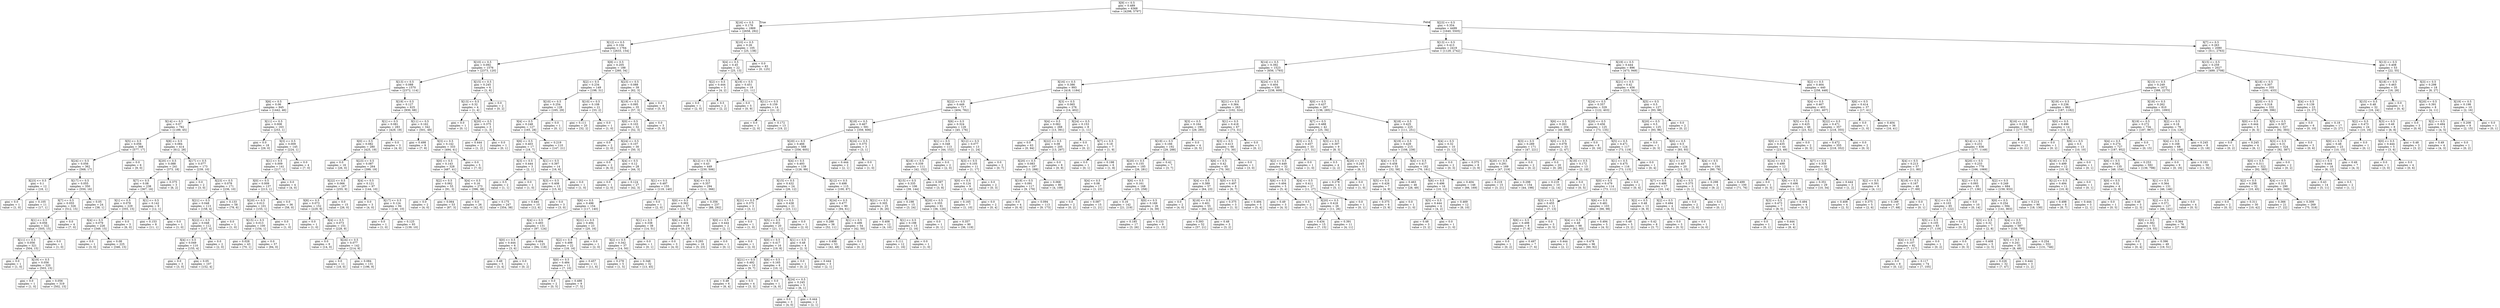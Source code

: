 digraph Tree {
node [shape=box] ;
0 [label="X[9] <= 0.5\ngini = 0.489\nsamples = 6368\nvalue = [4298, 5797]"] ;
1 [label="X[16] <= 0.5\ngini = 0.178\nsamples = 1869\nvalue = [2658, 292]"] ;
0 -> 1 [labeldistance=2.5, labelangle=45, headlabel="True"] ;
2 [label="X[12] <= 0.5\ngini = 0.104\nsamples = 1764\nvalue = [2633, 154]"] ;
1 -> 2 ;
3 [label="X[10] <= 0.5\ngini = 0.092\nsamples = 1576\nvalue = [2373, 120]"] ;
2 -> 3 ;
4 [label="X[13] <= 0.5\ngini = 0.088\nsamples = 1570\nvalue = [2372, 114]"] ;
3 -> 4 ;
5 [label="X[6] <= 0.5\ngini = 0.06\nsamples = 945\nvalue = [1442, 46]"] ;
4 -> 5 ;
6 [label="X[14] <= 0.5\ngini = 0.07\nsamples = 782\nvalue = [1189, 45]"] ;
5 -> 6 ;
7 [label="X[5] <= 0.5\ngini = 0.056\nsamples = 368\nvalue = [577, 17]"] ;
6 -> 7 ;
8 [label="X[24] <= 0.5\ngini = 0.056\nsamples = 362\nvalue = [568, 17]"] ;
7 -> 8 ;
9 [label="X[23] <= 0.5\ngini = 0.1\nsamples = 12\nvalue = [18, 1]"] ;
8 -> 9 ;
10 [label="gini = 0.0\nsamples = 1\nvalue = [1, 0]"] ;
9 -> 10 ;
11 [label="gini = 0.105\nsamples = 11\nvalue = [17, 1]"] ;
9 -> 11 ;
12 [label="X[17] <= 0.5\ngini = 0.055\nsamples = 350\nvalue = [550, 16]"] ;
8 -> 12 ;
13 [label="X[7] <= 0.5\ngini = 0.055\nsamples = 326\nvalue = [512, 15]"] ;
12 -> 13 ;
14 [label="X[1] <= 0.5\ngini = 0.056\nsamples = 322\nvalue = [505, 15]"] ;
13 -> 14 ;
15 [label="X[11] <= 0.5\ngini = 0.056\nsamples = 321\nvalue = [504, 15]"] ;
14 -> 15 ;
16 [label="gini = 0.0\nsamples = 1\nvalue = [1, 0]"] ;
15 -> 16 ;
17 [label="X[19] <= 0.5\ngini = 0.056\nsamples = 320\nvalue = [503, 15]"] ;
15 -> 17 ;
18 [label="gini = 0.0\nsamples = 1\nvalue = [1, 0]"] ;
17 -> 18 ;
19 [label="gini = 0.056\nsamples = 319\nvalue = [502, 15]"] ;
17 -> 19 ;
20 [label="gini = 0.0\nsamples = 1\nvalue = [1, 0]"] ;
14 -> 20 ;
21 [label="gini = 0.0\nsamples = 4\nvalue = [7, 0]"] ;
13 -> 21 ;
22 [label="gini = 0.05\nsamples = 24\nvalue = [38, 1]"] ;
12 -> 22 ;
23 [label="gini = 0.0\nsamples = 6\nvalue = [9, 0]"] ;
7 -> 23 ;
24 [label="X[8] <= 0.5\ngini = 0.084\nsamples = 414\nvalue = [612, 28]"] ;
6 -> 24 ;
25 [label="X[20] <= 0.5\ngini = 0.088\nsamples = 241\nvalue = [373, 18]"] ;
24 -> 25 ;
26 [label="X[7] <= 0.5\ngini = 0.08\nsamples = 238\nvalue = [367, 16]"] ;
25 -> 26 ;
27 [label="X[1] <= 0.5\ngini = 0.078\nsamples = 229\nvalue = [355, 15]"] ;
26 -> 27 ;
28 [label="X[4] <= 0.5\ngini = 0.079\nsamples = 226\nvalue = [349, 15]"] ;
27 -> 28 ;
29 [label="gini = 0.0\nsamples = 1\nvalue = [3, 0]"] ;
28 -> 29 ;
30 [label="gini = 0.08\nsamples = 225\nvalue = [346, 15]"] ;
28 -> 30 ;
31 [label="gini = 0.0\nsamples = 3\nvalue = [6, 0]"] ;
27 -> 31 ;
32 [label="X[1] <= 0.5\ngini = 0.142\nsamples = 9\nvalue = [12, 1]"] ;
26 -> 32 ;
33 [label="gini = 0.153\nsamples = 8\nvalue = [11, 1]"] ;
32 -> 33 ;
34 [label="gini = 0.0\nsamples = 1\nvalue = [1, 0]"] ;
32 -> 34 ;
35 [label="gini = 0.375\nsamples = 3\nvalue = [6, 2]"] ;
25 -> 35 ;
36 [label="X[17] <= 0.5\ngini = 0.077\nsamples = 173\nvalue = [239, 10]"] ;
24 -> 36 ;
37 [label="gini = 0.0\nsamples = 2\nvalue = [3, 0]"] ;
36 -> 37 ;
38 [label="X[23] <= 0.5\ngini = 0.078\nsamples = 171\nvalue = [236, 10]"] ;
36 -> 38 ;
39 [label="X[21] <= 0.5\ngini = 0.048\nsamples = 113\nvalue = [158, 4]"] ;
38 -> 39 ;
40 [label="X[22] <= 0.5\ngini = 0.048\nsamples = 112\nvalue = [157, 4]"] ;
39 -> 40 ;
41 [label="X[4] <= 0.5\ngini = 0.049\nsamples = 110\nvalue = [155, 4]"] ;
40 -> 41 ;
42 [label="gini = 0.0\nsamples = 3\nvalue = [3, 0]"] ;
41 -> 42 ;
43 [label="gini = 0.05\nsamples = 107\nvalue = [152, 4]"] ;
41 -> 43 ;
44 [label="gini = 0.0\nsamples = 2\nvalue = [2, 0]"] ;
40 -> 44 ;
45 [label="gini = 0.0\nsamples = 1\nvalue = [1, 0]"] ;
39 -> 45 ;
46 [label="gini = 0.133\nsamples = 58\nvalue = [78, 6]"] ;
38 -> 46 ;
47 [label="X[11] <= 0.5\ngini = 0.008\nsamples = 163\nvalue = [253, 1]"] ;
5 -> 47 ;
48 [label="gini = 0.0\nsamples = 18\nvalue = [29, 0]"] ;
47 -> 48 ;
49 [label="X[3] <= 0.5\ngini = 0.009\nsamples = 145\nvalue = [224, 1]"] ;
47 -> 49 ;
50 [label="X[1] <= 0.5\ngini = 0.009\nsamples = 141\nvalue = [217, 1]"] ;
49 -> 50 ;
51 [label="X[0] <= 0.5\ngini = 0.009\nsamples = 137\nvalue = [213, 1]"] ;
50 -> 51 ;
52 [label="X[20] <= 0.5\ngini = 0.013\nsamples = 101\nvalue = [155, 1]"] ;
51 -> 52 ;
53 [label="X[15] <= 0.5\ngini = 0.013\nsamples = 100\nvalue = [154, 1]"] ;
52 -> 53 ;
54 [label="gini = 0.028\nsamples = 43\nvalue = [70, 1]"] ;
53 -> 54 ;
55 [label="gini = 0.0\nsamples = 57\nvalue = [84, 0]"] ;
53 -> 55 ;
56 [label="gini = 0.0\nsamples = 1\nvalue = [1, 0]"] ;
52 -> 56 ;
57 [label="gini = 0.0\nsamples = 36\nvalue = [58, 0]"] ;
51 -> 57 ;
58 [label="gini = 0.0\nsamples = 4\nvalue = [4, 0]"] ;
50 -> 58 ;
59 [label="gini = 0.0\nsamples = 4\nvalue = [7, 0]"] ;
49 -> 59 ;
60 [label="X[19] <= 0.5\ngini = 0.127\nsamples = 625\nvalue = [930, 68]"] ;
4 -> 60 ;
61 [label="X[1] <= 0.5\ngini = 0.081\nsamples = 283\nvalue = [429, 19]"] ;
60 -> 61 ;
62 [label="X[0] <= 0.5\ngini = 0.082\nsamples = 280\nvalue = [425, 19]"] ;
61 -> 62 ;
63 [label="gini = 0.0\nsamples = 16\nvalue = [26, 0]"] ;
62 -> 63 ;
64 [label="X[23] <= 0.5\ngini = 0.087\nsamples = 264\nvalue = [399, 19]"] ;
62 -> 64 ;
65 [label="X[22] <= 0.5\ngini = 0.066\nsamples = 167\nvalue = [255, 9]"] ;
64 -> 65 ;
66 [label="X[8] <= 0.5\ngini = 0.073\nsamples = 152\nvalue = [229, 9]"] ;
65 -> 66 ;
67 [label="gini = 0.0\nsamples = 1\nvalue = [1, 0]"] ;
66 -> 67 ;
68 [label="X[4] <= 0.5\ngini = 0.073\nsamples = 151\nvalue = [228, 9]"] ;
66 -> 68 ;
69 [label="gini = 0.0\nsamples = 9\nvalue = [14, 0]"] ;
68 -> 69 ;
70 [label="X[24] <= 0.5\ngini = 0.077\nsamples = 142\nvalue = [214, 9]"] ;
68 -> 70 ;
71 [label="gini = 0.0\nsamples = 11\nvalue = [18, 0]"] ;
70 -> 71 ;
72 [label="gini = 0.084\nsamples = 131\nvalue = [196, 9]"] ;
70 -> 72 ;
73 [label="gini = 0.0\nsamples = 15\nvalue = [26, 0]"] ;
65 -> 73 ;
74 [label="X[4] <= 0.5\ngini = 0.121\nsamples = 97\nvalue = [144, 10]"] ;
64 -> 74 ;
75 [label="gini = 0.0\nsamples = 3\nvalue = [4, 0]"] ;
74 -> 75 ;
76 [label="X[17] <= 0.5\ngini = 0.124\nsamples = 94\nvalue = [140, 10]"] ;
74 -> 76 ;
77 [label="gini = 0.0\nsamples = 1\nvalue = [1, 0]"] ;
76 -> 77 ;
78 [label="gini = 0.125\nsamples = 93\nvalue = [139, 10]"] ;
76 -> 78 ;
79 [label="gini = 0.0\nsamples = 3\nvalue = [4, 0]"] ;
61 -> 79 ;
80 [label="X[11] <= 0.5\ngini = 0.162\nsamples = 342\nvalue = [501, 49]"] ;
60 -> 80 ;
81 [label="gini = 0.498\nsamples = 9\nvalue = [7, 8]"] ;
80 -> 81 ;
82 [label="X[3] <= 0.5\ngini = 0.142\nsamples = 333\nvalue = [494, 41]"] ;
80 -> 82 ;
83 [label="X[0] <= 0.5\ngini = 0.143\nsamples = 328\nvalue = [487, 41]"] ;
82 -> 83 ;
84 [label="X[2] <= 0.5\ngini = 0.062\nsamples = 55\nvalue = [91, 3]"] ;
83 -> 84 ;
85 [label="gini = 0.0\nsamples = 2\nvalue = [4, 0]"] ;
84 -> 85 ;
86 [label="gini = 0.064\nsamples = 53\nvalue = [87, 3]"] ;
84 -> 86 ;
87 [label="X[4] <= 0.5\ngini = 0.16\nsamples = 273\nvalue = [396, 38]"] ;
83 -> 87 ;
88 [label="gini = 0.0\nsamples = 26\nvalue = [42, 0]"] ;
87 -> 88 ;
89 [label="gini = 0.175\nsamples = 247\nvalue = [354, 38]"] ;
87 -> 89 ;
90 [label="gini = 0.0\nsamples = 5\nvalue = [7, 0]"] ;
82 -> 90 ;
91 [label="X[15] <= 0.5\ngini = 0.245\nsamples = 6\nvalue = [1, 6]"] ;
3 -> 91 ;
92 [label="X[13] <= 0.5\ngini = 0.32\nsamples = 4\nvalue = [1, 4]"] ;
91 -> 92 ;
93 [label="gini = 0.0\nsamples = 1\nvalue = [0, 1]"] ;
92 -> 93 ;
94 [label="X[20] <= 0.5\ngini = 0.375\nsamples = 3\nvalue = [1, 3]"] ;
92 -> 94 ;
95 [label="gini = 0.444\nsamples = 2\nvalue = [1, 2]"] ;
94 -> 95 ;
96 [label="gini = 0.0\nsamples = 1\nvalue = [0, 1]"] ;
94 -> 96 ;
97 [label="gini = 0.0\nsamples = 2\nvalue = [0, 2]"] ;
91 -> 97 ;
98 [label="X[8] <= 0.5\ngini = 0.205\nsamples = 188\nvalue = [260, 34]"] ;
2 -> 98 ;
99 [label="X[2] <= 0.5\ngini = 0.234\nsamples = 149\nvalue = [198, 31]"] ;
98 -> 99 ;
100 [label="X[10] <= 0.5\ngini = 0.254\nsamples = 128\nvalue = [165, 29]"] ;
99 -> 100 ;
101 [label="X[4] <= 0.5\ngini = 0.248\nsamples = 127\nvalue = [165, 28]"] ;
100 -> 101 ;
102 [label="X[6] <= 0.5\ngini = 0.403\nsamples = 17\nvalue = [18, 7]"] ;
101 -> 102 ;
103 [label="X[3] <= 0.5\ngini = 0.444\nsamples = 3\nvalue = [2, 1]"] ;
102 -> 103 ;
104 [label="gini = 0.5\nsamples = 2\nvalue = [1, 1]"] ;
103 -> 104 ;
105 [label="gini = 0.0\nsamples = 1\nvalue = [1, 0]"] ;
103 -> 105 ;
106 [label="X[1] <= 0.5\ngini = 0.397\nsamples = 14\nvalue = [16, 6]"] ;
102 -> 106 ;
107 [label="X[3] <= 0.5\ngini = 0.408\nsamples = 13\nvalue = [15, 6]"] ;
106 -> 107 ;
108 [label="gini = 0.444\nsamples = 10\nvalue = [12, 6]"] ;
107 -> 108 ;
109 [label="gini = 0.0\nsamples = 3\nvalue = [3, 0]"] ;
107 -> 109 ;
110 [label="gini = 0.0\nsamples = 1\nvalue = [1, 0]"] ;
106 -> 110 ;
111 [label="gini = 0.219\nsamples = 110\nvalue = [147, 21]"] ;
101 -> 111 ;
112 [label="gini = 0.0\nsamples = 1\nvalue = [0, 1]"] ;
100 -> 112 ;
113 [label="X[10] <= 0.5\ngini = 0.108\nsamples = 21\nvalue = [33, 2]"] ;
99 -> 113 ;
114 [label="gini = 0.111\nsamples = 20\nvalue = [32, 2]"] ;
113 -> 114 ;
115 [label="gini = 0.0\nsamples = 1\nvalue = [1, 0]"] ;
113 -> 115 ;
116 [label="X[23] <= 0.5\ngini = 0.088\nsamples = 39\nvalue = [62, 3]"] ;
98 -> 116 ;
117 [label="X[19] <= 0.5\ngini = 0.095\nsamples = 35\nvalue = [57, 3]"] ;
116 -> 117 ;
118 [label="X[0] <= 0.5\ngini = 0.103\nsamples = 32\nvalue = [52, 3]"] ;
117 -> 118 ;
119 [label="gini = 0.0\nsamples = 2\nvalue = [2, 0]"] ;
118 -> 119 ;
120 [label="X[24] <= 0.5\ngini = 0.107\nsamples = 30\nvalue = [50, 3]"] ;
118 -> 120 ;
121 [label="gini = 0.0\nsamples = 2\nvalue = [6, 0]"] ;
120 -> 121 ;
122 [label="X[4] <= 0.5\ngini = 0.12\nsamples = 28\nvalue = [44, 3]"] ;
120 -> 122 ;
123 [label="gini = 0.0\nsamples = 1\nvalue = [2, 0]"] ;
122 -> 123 ;
124 [label="gini = 0.124\nsamples = 27\nvalue = [42, 3]"] ;
122 -> 124 ;
125 [label="gini = 0.0\nsamples = 3\nvalue = [5, 0]"] ;
117 -> 125 ;
126 [label="gini = 0.0\nsamples = 4\nvalue = [5, 0]"] ;
116 -> 126 ;
127 [label="X[10] <= 0.5\ngini = 0.26\nsamples = 105\nvalue = [25, 138]"] ;
1 -> 127 ;
128 [label="X[4] <= 0.5\ngini = 0.45\nsamples = 22\nvalue = [25, 13]"] ;
127 -> 128 ;
129 [label="X[2] <= 0.5\ngini = 0.444\nsamples = 3\nvalue = [4, 2]"] ;
128 -> 129 ;
130 [label="gini = 0.0\nsamples = 1\nvalue = [2, 0]"] ;
129 -> 130 ;
131 [label="gini = 0.5\nsamples = 2\nvalue = [2, 2]"] ;
129 -> 131 ;
132 [label="X[19] <= 0.5\ngini = 0.451\nsamples = 19\nvalue = [21, 11]"] ;
128 -> 132 ;
133 [label="gini = 0.0\nsamples = 5\nvalue = [0, 9]"] ;
132 -> 133 ;
134 [label="X[11] <= 0.5\ngini = 0.159\nsamples = 14\nvalue = [21, 2]"] ;
132 -> 134 ;
135 [label="gini = 0.0\nsamples = 1\nvalue = [2, 0]"] ;
134 -> 135 ;
136 [label="gini = 0.172\nsamples = 13\nvalue = [19, 2]"] ;
134 -> 136 ;
137 [label="gini = 0.0\nsamples = 83\nvalue = [0, 125]"] ;
127 -> 137 ;
138 [label="X[23] <= 0.5\ngini = 0.354\nsamples = 4499\nvalue = [1640, 5505]"] ;
0 -> 138 [labeldistance=2.5, labelangle=-45, headlabel="False"] ;
139 [label="X[13] <= 0.5\ngini = 0.413\nsamples = 2419\nvalue = [1129, 2742]"] ;
138 -> 139 ;
140 [label="X[14] <= 0.5\ngini = 0.392\nsamples = 1523\nvalue = [656, 1793]"] ;
139 -> 140 ;
141 [label="X[16] <= 0.5\ngini = 0.386\nsamples = 993\nvalue = [418, 1184]"] ;
140 -> 141 ;
142 [label="X[22] <= 0.5\ngini = 0.449\nsamples = 717\nvalue = [404, 782]"] ;
141 -> 142 ;
143 [label="X[18] <= 0.5\ngini = 0.467\nsamples = 591\nvalue = [359, 606]"] ;
142 -> 143 ;
144 [label="X[20] <= 0.5\ngini = 0.466\nsamples = 588\nvalue = [356, 605]"] ;
143 -> 144 ;
145 [label="X[12] <= 0.5\ngini = 0.43\nsamples = 449\nvalue = [230, 506]"] ;
144 -> 145 ;
146 [label="X[1] <= 0.5\ngini = 0.497\nsamples = 155\nvalue = [119, 140]"] ;
145 -> 146 ;
147 [label="X[6] <= 0.5\ngini = 0.496\nsamples = 154\nvalue = [117, 140]"] ;
146 -> 147 ;
148 [label="X[4] <= 0.5\ngini = 0.493\nsamples = 131\nvalue = [97, 124]"] ;
147 -> 148 ;
149 [label="X[0] <= 0.5\ngini = 0.444\nsamples = 6\nvalue = [3, 6]"] ;
148 -> 149 ;
150 [label="gini = 0.49\nsamples = 5\nvalue = [3, 4]"] ;
149 -> 150 ;
151 [label="gini = 0.0\nsamples = 1\nvalue = [0, 2]"] ;
149 -> 151 ;
152 [label="gini = 0.494\nsamples = 125\nvalue = [94, 118]"] ;
148 -> 152 ;
153 [label="X[21] <= 0.5\ngini = 0.494\nsamples = 23\nvalue = [20, 16]"] ;
147 -> 153 ;
154 [label="X[2] <= 0.5\ngini = 0.498\nsamples = 22\nvalue = [18, 16]"] ;
153 -> 154 ;
155 [label="X[0] <= 0.5\ngini = 0.484\nsamples = 11\nvalue = [7, 10]"] ;
154 -> 155 ;
156 [label="gini = 0.0\nsamples = 2\nvalue = [0, 5]"] ;
155 -> 156 ;
157 [label="gini = 0.486\nsamples = 9\nvalue = [7, 5]"] ;
155 -> 157 ;
158 [label="gini = 0.457\nsamples = 11\nvalue = [11, 6]"] ;
154 -> 158 ;
159 [label="gini = 0.0\nsamples = 1\nvalue = [2, 0]"] ;
153 -> 159 ;
160 [label="gini = 0.0\nsamples = 1\nvalue = [2, 0]"] ;
146 -> 160 ;
161 [label="X[4] <= 0.5\ngini = 0.357\nsamples = 294\nvalue = [111, 366]"] ;
145 -> 161 ;
162 [label="X[0] <= 0.5\ngini = 0.362\nsamples = 57\nvalue = [23, 74]"] ;
161 -> 162 ;
163 [label="X[1] <= 0.5\ngini = 0.338\nsamples = 38\nvalue = [14, 51]"] ;
162 -> 163 ;
164 [label="X[2] <= 0.5\ngini = 0.342\nsamples = 37\nvalue = [14, 50]"] ;
163 -> 164 ;
165 [label="gini = 0.278\nsamples = 5\nvalue = [1, 5]"] ;
164 -> 165 ;
166 [label="gini = 0.348\nsamples = 32\nvalue = [13, 45]"] ;
164 -> 166 ;
167 [label="gini = 0.0\nsamples = 1\nvalue = [0, 1]"] ;
163 -> 167 ;
168 [label="X[6] <= 0.5\ngini = 0.404\nsamples = 19\nvalue = [9, 23]"] ;
162 -> 168 ;
169 [label="gini = 0.0\nsamples = 3\nvalue = [4, 0]"] ;
168 -> 169 ;
170 [label="gini = 0.293\nsamples = 16\nvalue = [5, 23]"] ;
168 -> 170 ;
171 [label="gini = 0.356\nsamples = 237\nvalue = [88, 292]"] ;
161 -> 171 ;
172 [label="X[4] <= 0.5\ngini = 0.493\nsamples = 139\nvalue = [126, 99]"] ;
144 -> 172 ;
173 [label="X[15] <= 0.5\ngini = 0.432\nsamples = 24\nvalue = [26, 12]"] ;
172 -> 173 ;
174 [label="X[21] <= 0.5\ngini = 0.375\nsamples = 3\nvalue = [3, 1]"] ;
173 -> 174 ;
175 [label="X[0] <= 0.5\ngini = 0.444\nsamples = 2\nvalue = [2, 1]"] ;
174 -> 175 ;
176 [label="gini = 0.0\nsamples = 1\nvalue = [0, 1]"] ;
175 -> 176 ;
177 [label="gini = 0.0\nsamples = 1\nvalue = [2, 0]"] ;
175 -> 177 ;
178 [label="gini = 0.0\nsamples = 1\nvalue = [1, 0]"] ;
174 -> 178 ;
179 [label="X[3] <= 0.5\ngini = 0.438\nsamples = 21\nvalue = [23, 11]"] ;
173 -> 179 ;
180 [label="X[5] <= 0.5\ngini = 0.451\nsamples = 20\nvalue = [21, 11]"] ;
179 -> 180 ;
181 [label="X[0] <= 0.5\ngini = 0.417\nsamples = 16\nvalue = [19, 8]"] ;
180 -> 181 ;
182 [label="X[21] <= 0.5\ngini = 0.492\nsamples = 10\nvalue = [9, 7]"] ;
181 -> 182 ;
183 [label="gini = 0.48\nsamples = 6\nvalue = [6, 4]"] ;
182 -> 183 ;
184 [label="gini = 0.5\nsamples = 4\nvalue = [3, 3]"] ;
182 -> 184 ;
185 [label="X[6] <= 0.5\ngini = 0.165\nsamples = 6\nvalue = [10, 1]"] ;
181 -> 185 ;
186 [label="gini = 0.0\nsamples = 1\nvalue = [4, 0]"] ;
185 -> 186 ;
187 [label="X[24] <= 0.5\ngini = 0.245\nsamples = 5\nvalue = [6, 1]"] ;
185 -> 187 ;
188 [label="gini = 0.0\nsamples = 3\nvalue = [4, 0]"] ;
187 -> 188 ;
189 [label="gini = 0.444\nsamples = 2\nvalue = [2, 1]"] ;
187 -> 189 ;
190 [label="X[1] <= 0.5\ngini = 0.48\nsamples = 4\nvalue = [2, 3]"] ;
180 -> 190 ;
191 [label="gini = 0.0\nsamples = 1\nvalue = [0, 2]"] ;
190 -> 191 ;
192 [label="gini = 0.444\nsamples = 3\nvalue = [2, 1]"] ;
190 -> 192 ;
193 [label="gini = 0.0\nsamples = 1\nvalue = [2, 0]"] ;
179 -> 193 ;
194 [label="X[12] <= 0.5\ngini = 0.498\nsamples = 115\nvalue = [100, 87]"] ;
172 -> 194 ;
195 [label="X[24] <= 0.5\ngini = 0.477\nsamples = 90\nvalue = [94, 61]"] ;
194 -> 195 ;
196 [label="gini = 0.288\nsamples = 36\nvalue = [52, 11]"] ;
195 -> 196 ;
197 [label="X[1] <= 0.5\ngini = 0.496\nsamples = 54\nvalue = [42, 50]"] ;
195 -> 197 ;
198 [label="gini = 0.498\nsamples = 53\nvalue = [42, 48]"] ;
197 -> 198 ;
199 [label="gini = 0.0\nsamples = 1\nvalue = [0, 2]"] ;
197 -> 199 ;
200 [label="X[21] <= 0.5\ngini = 0.305\nsamples = 25\nvalue = [6, 26]"] ;
194 -> 200 ;
201 [label="gini = 0.408\nsamples = 12\nvalue = [4, 10]"] ;
200 -> 201 ;
202 [label="X[1] <= 0.5\ngini = 0.198\nsamples = 13\nvalue = [2, 16]"] ;
200 -> 202 ;
203 [label="gini = 0.111\nsamples = 12\nvalue = [1, 16]"] ;
202 -> 203 ;
204 [label="gini = 0.0\nsamples = 1\nvalue = [1, 0]"] ;
202 -> 204 ;
205 [label="X[24] <= 0.5\ngini = 0.375\nsamples = 3\nvalue = [3, 1]"] ;
143 -> 205 ;
206 [label="gini = 0.444\nsamples = 2\nvalue = [2, 1]"] ;
205 -> 206 ;
207 [label="gini = 0.0\nsamples = 1\nvalue = [1, 0]"] ;
205 -> 207 ;
208 [label="X[6] <= 0.5\ngini = 0.324\nsamples = 126\nvalue = [45, 176]"] ;
142 -> 208 ;
209 [label="X[1] <= 0.5\ngini = 0.348\nsamples = 113\nvalue = [44, 152]"] ;
208 -> 209 ;
210 [label="X[18] <= 0.5\ngini = 0.339\nsamples = 111\nvalue = [42, 152]"] ;
209 -> 210 ;
211 [label="X[15] <= 0.5\ngini = 0.335\nsamples = 106\nvalue = [39, 144]"] ;
210 -> 211 ;
212 [label="gini = 0.198\nsamples = 15\nvalue = [3, 24]"] ;
211 -> 212 ;
213 [label="X[20] <= 0.5\ngini = 0.355\nsamples = 91\nvalue = [36, 120]"] ;
211 -> 213 ;
214 [label="gini = 0.0\nsamples = 1\nvalue = [0, 1]"] ;
213 -> 214 ;
215 [label="gini = 0.357\nsamples = 90\nvalue = [36, 119]"] ;
213 -> 215 ;
216 [label="gini = 0.397\nsamples = 5\nvalue = [3, 8]"] ;
210 -> 216 ;
217 [label="gini = 0.0\nsamples = 2\nvalue = [2, 0]"] ;
209 -> 217 ;
218 [label="X[12] <= 0.5\ngini = 0.077\nsamples = 13\nvalue = [1, 24]"] ;
208 -> 218 ;
219 [label="X[3] <= 0.5\ngini = 0.105\nsamples = 11\nvalue = [1, 17]"] ;
218 -> 219 ;
220 [label="X[0] <= 0.5\ngini = 0.124\nsamples = 9\nvalue = [1, 14]"] ;
219 -> 220 ;
221 [label="gini = 0.165\nsamples = 7\nvalue = [1, 10]"] ;
220 -> 221 ;
222 [label="gini = 0.0\nsamples = 2\nvalue = [0, 4]"] ;
220 -> 222 ;
223 [label="gini = 0.0\nsamples = 2\nvalue = [0, 3]"] ;
219 -> 223 ;
224 [label="gini = 0.0\nsamples = 2\nvalue = [0, 7]"] ;
218 -> 224 ;
225 [label="X[3] <= 0.5\ngini = 0.065\nsamples = 276\nvalue = [14, 402]"] ;
141 -> 225 ;
226 [label="X[4] <= 0.5\ngini = 0.062\nsamples = 268\nvalue = [13, 391]"] ;
225 -> 226 ;
227 [label="gini = 0.0\nsamples = 63\nvalue = [0, 94]"] ;
226 -> 227 ;
228 [label="X[22] <= 0.5\ngini = 0.08\nsamples = 205\nvalue = [13, 297]"] ;
226 -> 228 ;
229 [label="X[20] <= 0.5\ngini = 0.083\nsamples = 197\nvalue = [13, 288]"] ;
228 -> 229 ;
230 [label="X[19] <= 0.5\ngini = 0.091\nsamples = 117\nvalue = [9, 179]"] ;
229 -> 230 ;
231 [label="gini = 0.0\nsamples = 4\nvalue = [0, 6]"] ;
230 -> 231 ;
232 [label="gini = 0.094\nsamples = 113\nvalue = [9, 173]"] ;
230 -> 232 ;
233 [label="gini = 0.068\nsamples = 80\nvalue = [4, 109]"] ;
229 -> 233 ;
234 [label="gini = 0.0\nsamples = 8\nvalue = [0, 9]"] ;
228 -> 234 ;
235 [label="X[24] <= 0.5\ngini = 0.153\nsamples = 8\nvalue = [1, 11]"] ;
225 -> 235 ;
236 [label="gini = 0.0\nsamples = 1\nvalue = [0, 2]"] ;
235 -> 236 ;
237 [label="X[7] <= 0.5\ngini = 0.18\nsamples = 7\nvalue = [1, 9]"] ;
235 -> 237 ;
238 [label="gini = 0.0\nsamples = 1\nvalue = [0, 1]"] ;
237 -> 238 ;
239 [label="gini = 0.198\nsamples = 6\nvalue = [1, 8]"] ;
237 -> 239 ;
240 [label="X[24] <= 0.5\ngini = 0.404\nsamples = 530\nvalue = [238, 609]"] ;
140 -> 240 ;
241 [label="X[21] <= 0.5\ngini = 0.364\nsamples = 263\nvalue = [102, 324]"] ;
240 -> 241 ;
242 [label="X[3] <= 0.5\ngini = 0.164\nsamples = 196\nvalue = [29, 293]"] ;
241 -> 242 ;
243 [label="X[19] <= 0.5\ngini = 0.166\nsamples = 192\nvalue = [29, 288]"] ;
242 -> 243 ;
244 [label="X[20] <= 0.5\ngini = 0.155\nsamples = 185\nvalue = [26, 281]"] ;
243 -> 244 ;
245 [label="X[4] <= 0.5\ngini = 0.08\nsamples = 17\nvalue = [1, 23]"] ;
244 -> 245 ;
246 [label="gini = 0.0\nsamples = 2\nvalue = [0, 2]"] ;
245 -> 246 ;
247 [label="gini = 0.087\nsamples = 15\nvalue = [1, 21]"] ;
245 -> 247 ;
248 [label="X[6] <= 0.5\ngini = 0.161\nsamples = 168\nvalue = [25, 258]"] ;
244 -> 248 ;
249 [label="gini = 0.16\nsamples = 142\nvalue = [21, 219]"] ;
248 -> 249 ;
250 [label="X[0] <= 0.5\ngini = 0.169\nsamples = 26\nvalue = [4, 39]"] ;
248 -> 250 ;
251 [label="gini = 0.185\nsamples = 17\nvalue = [3, 26]"] ;
250 -> 251 ;
252 [label="gini = 0.133\nsamples = 9\nvalue = [1, 13]"] ;
250 -> 252 ;
253 [label="gini = 0.42\nsamples = 7\nvalue = [3, 7]"] ;
243 -> 253 ;
254 [label="gini = 0.0\nsamples = 4\nvalue = [0, 5]"] ;
242 -> 254 ;
255 [label="X[1] <= 0.5\ngini = 0.418\nsamples = 67\nvalue = [73, 31]"] ;
241 -> 255 ;
256 [label="X[3] <= 0.5\ngini = 0.413\nsamples = 66\nvalue = [73, 30]"] ;
255 -> 256 ;
257 [label="X[6] <= 0.5\ngini = 0.42\nsamples = 65\nvalue = [70, 30]"] ;
256 -> 257 ;
258 [label="X[4] <= 0.5\ngini = 0.389\nsamples = 57\nvalue = [64, 23]"] ;
257 -> 258 ;
259 [label="gini = 0.0\nsamples = 2\nvalue = [4, 0]"] ;
258 -> 259 ;
260 [label="X[18] <= 0.5\ngini = 0.401\nsamples = 55\nvalue = [60, 23]"] ;
258 -> 260 ;
261 [label="gini = 0.393\nsamples = 52\nvalue = [57, 21]"] ;
260 -> 261 ;
262 [label="gini = 0.48\nsamples = 3\nvalue = [3, 2]"] ;
260 -> 262 ;
263 [label="X[0] <= 0.5\ngini = 0.497\nsamples = 8\nvalue = [6, 7]"] ;
257 -> 263 ;
264 [label="gini = 0.375\nsamples = 3\nvalue = [1, 3]"] ;
263 -> 264 ;
265 [label="gini = 0.494\nsamples = 5\nvalue = [5, 4]"] ;
263 -> 265 ;
266 [label="gini = 0.0\nsamples = 1\nvalue = [3, 0]"] ;
256 -> 266 ;
267 [label="gini = 0.0\nsamples = 1\nvalue = [0, 1]"] ;
255 -> 267 ;
268 [label="X[0] <= 0.5\ngini = 0.437\nsamples = 267\nvalue = [136, 285]"] ;
240 -> 268 ;
269 [label="X[7] <= 0.5\ngini = 0.488\nsamples = 42\nvalue = [25, 34]"] ;
268 -> 269 ;
270 [label="X[3] <= 0.5\ngini = 0.457\nsamples = 33\nvalue = [17, 31]"] ;
269 -> 270 ;
271 [label="X[2] <= 0.5\ngini = 0.449\nsamples = 32\nvalue = [16, 31]"] ;
270 -> 271 ;
272 [label="X[6] <= 0.5\ngini = 0.494\nsamples = 5\nvalue = [5, 4]"] ;
271 -> 272 ;
273 [label="gini = 0.49\nsamples = 3\nvalue = [4, 3]"] ;
272 -> 273 ;
274 [label="gini = 0.5\nsamples = 2\nvalue = [1, 1]"] ;
272 -> 274 ;
275 [label="X[4] <= 0.5\ngini = 0.411\nsamples = 27\nvalue = [11, 27]"] ;
271 -> 275 ;
276 [label="X[20] <= 0.5\ngini = 0.418\nsamples = 26\nvalue = [11, 26]"] ;
275 -> 276 ;
277 [label="gini = 0.434\nsamples = 15\nvalue = [7, 15]"] ;
276 -> 277 ;
278 [label="gini = 0.391\nsamples = 11\nvalue = [4, 11]"] ;
276 -> 278 ;
279 [label="gini = 0.0\nsamples = 1\nvalue = [0, 1]"] ;
275 -> 279 ;
280 [label="gini = 0.0\nsamples = 1\nvalue = [1, 0]"] ;
270 -> 280 ;
281 [label="X[3] <= 0.5\ngini = 0.397\nsamples = 9\nvalue = [8, 3]"] ;
269 -> 281 ;
282 [label="gini = 0.5\nsamples = 4\nvalue = [2, 2]"] ;
281 -> 282 ;
283 [label="X[20] <= 0.5\ngini = 0.245\nsamples = 5\nvalue = [6, 1]"] ;
281 -> 283 ;
284 [label="gini = 0.278\nsamples = 4\nvalue = [5, 1]"] ;
283 -> 284 ;
285 [label="gini = 0.0\nsamples = 1\nvalue = [1, 0]"] ;
283 -> 285 ;
286 [label="X[18] <= 0.5\ngini = 0.425\nsamples = 225\nvalue = [111, 251]"] ;
268 -> 286 ;
287 [label="X[19] <= 0.5\ngini = 0.429\nsamples = 215\nvalue = [108, 239]"] ;
286 -> 287 ;
288 [label="X[4] <= 0.5\ngini = 0.458\nsamples = 53\nvalue = [32, 58]"] ;
287 -> 288 ;
289 [label="X[5] <= 0.5\ngini = 0.426\nsamples = 7\nvalue = [4, 9]"] ;
288 -> 289 ;
290 [label="gini = 0.375\nsamples = 6\nvalue = [3, 9]"] ;
289 -> 290 ;
291 [label="gini = 0.0\nsamples = 1\nvalue = [1, 0]"] ;
289 -> 291 ;
292 [label="gini = 0.463\nsamples = 46\nvalue = [28, 49]"] ;
288 -> 292 ;
293 [label="X[4] <= 0.5\ngini = 0.417\nsamples = 162\nvalue = [76, 181]"] ;
287 -> 293 ;
294 [label="X[6] <= 0.5\ngini = 0.496\nsamples = 16\nvalue = [10, 12]"] ;
293 -> 294 ;
295 [label="X[5] <= 0.5\ngini = 0.444\nsamples = 4\nvalue = [4, 2]"] ;
294 -> 295 ;
296 [label="gini = 0.48\nsamples = 3\nvalue = [3, 2]"] ;
295 -> 296 ;
297 [label="gini = 0.0\nsamples = 1\nvalue = [1, 0]"] ;
295 -> 297 ;
298 [label="gini = 0.469\nsamples = 12\nvalue = [6, 10]"] ;
294 -> 298 ;
299 [label="gini = 0.404\nsamples = 146\nvalue = [66, 169]"] ;
293 -> 299 ;
300 [label="X[4] <= 0.5\ngini = 0.32\nsamples = 10\nvalue = [3, 12]"] ;
286 -> 300 ;
301 [label="gini = 0.0\nsamples = 2\nvalue = [0, 3]"] ;
300 -> 301 ;
302 [label="gini = 0.375\nsamples = 8\nvalue = [3, 9]"] ;
300 -> 302 ;
303 [label="X[19] <= 0.5\ngini = 0.444\nsamples = 896\nvalue = [473, 949]"] ;
139 -> 303 ;
304 [label="X[21] <= 0.5\ngini = 0.42\nsamples = 456\nvalue = [215, 501]"] ;
303 -> 304 ;
305 [label="X[24] <= 0.5\ngini = 0.357\nsamples = 329\nvalue = [122, 403]"] ;
304 -> 305 ;
306 [label="X[6] <= 0.5\ngini = 0.261\nsamples = 204\nvalue = [49, 268]"] ;
305 -> 306 ;
307 [label="X[3] <= 0.5\ngini = 0.289\nsamples = 171\nvalue = [47, 221]"] ;
306 -> 307 ;
308 [label="X[20] <= 0.5\ngini = 0.291\nsamples = 169\nvalue = [47, 219]"] ;
307 -> 308 ;
309 [label="gini = 0.219\nsamples = 15\nvalue = [3, 21]"] ;
308 -> 309 ;
310 [label="gini = 0.298\nsamples = 154\nvalue = [44, 198]"] ;
308 -> 310 ;
311 [label="gini = 0.0\nsamples = 2\nvalue = [0, 2]"] ;
307 -> 311 ;
312 [label="X[0] <= 0.5\ngini = 0.078\nsamples = 33\nvalue = [2, 47]"] ;
306 -> 312 ;
313 [label="gini = 0.0\nsamples = 20\nvalue = [0, 28]"] ;
312 -> 313 ;
314 [label="X[18] <= 0.5\ngini = 0.172\nsamples = 13\nvalue = [2, 19]"] ;
312 -> 314 ;
315 [label="gini = 0.219\nsamples = 10\nvalue = [2, 14]"] ;
314 -> 315 ;
316 [label="gini = 0.0\nsamples = 3\nvalue = [0, 5]"] ;
314 -> 316 ;
317 [label="X[20] <= 0.5\ngini = 0.456\nsamples = 125\nvalue = [73, 135]"] ;
305 -> 317 ;
318 [label="gini = 0.0\nsamples = 8\nvalue = [0, 16]"] ;
317 -> 318 ;
319 [label="X[5] <= 0.5\ngini = 0.471\nsamples = 117\nvalue = [73, 119]"] ;
317 -> 319 ;
320 [label="X[1] <= 0.5\ngini = 0.475\nsamples = 116\nvalue = [73, 115]"] ;
319 -> 320 ;
321 [label="X[0] <= 0.5\ngini = 0.479\nsamples = 114\nvalue = [73, 111]"] ;
320 -> 321 ;
322 [label="X[3] <= 0.5\ngini = 0.455\nsamples = 11\nvalue = [7, 13]"] ;
321 -> 322 ;
323 [label="X[6] <= 0.5\ngini = 0.498\nsamples = 8\nvalue = [7, 8]"] ;
322 -> 323 ;
324 [label="gini = 0.0\nsamples = 1\nvalue = [0, 2]"] ;
323 -> 324 ;
325 [label="gini = 0.497\nsamples = 7\nvalue = [7, 6]"] ;
323 -> 325 ;
326 [label="gini = 0.0\nsamples = 3\nvalue = [0, 5]"] ;
322 -> 326 ;
327 [label="X[6] <= 0.5\ngini = 0.481\nsamples = 103\nvalue = [66, 98]"] ;
321 -> 327 ;
328 [label="X[4] <= 0.5\ngini = 0.48\nsamples = 98\nvalue = [62, 93]"] ;
327 -> 328 ;
329 [label="gini = 0.444\nsamples = 2\nvalue = [2, 1]"] ;
328 -> 329 ;
330 [label="gini = 0.478\nsamples = 96\nvalue = [60, 92]"] ;
328 -> 330 ;
331 [label="gini = 0.494\nsamples = 5\nvalue = [4, 5]"] ;
327 -> 331 ;
332 [label="gini = 0.0\nsamples = 2\nvalue = [0, 4]"] ;
320 -> 332 ;
333 [label="gini = 0.0\nsamples = 1\nvalue = [0, 4]"] ;
319 -> 333 ;
334 [label="X[5] <= 0.5\ngini = 0.5\nsamples = 127\nvalue = [93, 98]"] ;
304 -> 334 ;
335 [label="X[20] <= 0.5\ngini = 0.5\nsamples = 125\nvalue = [93, 96]"] ;
334 -> 335 ;
336 [label="gini = 0.0\nsamples = 1\nvalue = [0, 3]"] ;
335 -> 336 ;
337 [label="X[0] <= 0.5\ngini = 0.5\nsamples = 124\nvalue = [93, 93]"] ;
335 -> 337 ;
338 [label="X[1] <= 0.5\ngini = 0.497\nsamples = 20\nvalue = [13, 15]"] ;
337 -> 338 ;
339 [label="X[7] <= 0.5\ngini = 0.486\nsamples = 17\nvalue = [10, 14]"] ;
338 -> 339 ;
340 [label="X[2] <= 0.5\ngini = 0.48\nsamples = 13\nvalue = [6, 9]"] ;
339 -> 340 ;
341 [label="gini = 0.48\nsamples = 5\nvalue = [3, 2]"] ;
340 -> 341 ;
342 [label="gini = 0.42\nsamples = 8\nvalue = [3, 7]"] ;
340 -> 342 ;
343 [label="X[2] <= 0.5\ngini = 0.494\nsamples = 4\nvalue = [4, 5]"] ;
339 -> 343 ;
344 [label="gini = 0.0\nsamples = 3\nvalue = [0, 5]"] ;
343 -> 344 ;
345 [label="gini = 0.0\nsamples = 1\nvalue = [4, 0]"] ;
343 -> 345 ;
346 [label="X[4] <= 0.5\ngini = 0.375\nsamples = 3\nvalue = [3, 1]"] ;
338 -> 346 ;
347 [label="gini = 0.0\nsamples = 2\nvalue = [3, 0]"] ;
346 -> 347 ;
348 [label="gini = 0.0\nsamples = 1\nvalue = [0, 1]"] ;
346 -> 348 ;
349 [label="X[4] <= 0.5\ngini = 0.5\nsamples = 104\nvalue = [80, 78]"] ;
337 -> 349 ;
350 [label="gini = 0.298\nsamples = 4\nvalue = [9, 2]"] ;
349 -> 350 ;
351 [label="gini = 0.499\nsamples = 100\nvalue = [71, 76]"] ;
349 -> 351 ;
352 [label="gini = 0.0\nsamples = 2\nvalue = [0, 2]"] ;
334 -> 352 ;
353 [label="X[2] <= 0.5\ngini = 0.464\nsamples = 440\nvalue = [258, 448]"] ;
303 -> 353 ;
354 [label="X[4] <= 0.5\ngini = 0.467\nsamples = 403\nvalue = [241, 407]"] ;
353 -> 354 ;
355 [label="X[5] <= 0.5\ngini = 0.425\nsamples = 46\nvalue = [23, 52]"] ;
354 -> 355 ;
356 [label="X[0] <= 0.5\ngini = 0.435\nsamples = 44\nvalue = [23, 49]"] ;
355 -> 356 ;
357 [label="X[24] <= 0.5\ngini = 0.499\nsamples = 12\nvalue = [12, 13]"] ;
356 -> 357 ;
358 [label="gini = 0.0\nsamples = 1\nvalue = [0, 3]"] ;
357 -> 358 ;
359 [label="X[6] <= 0.5\ngini = 0.496\nsamples = 11\nvalue = [12, 10]"] ;
357 -> 359 ;
360 [label="X[3] <= 0.5\ngini = 0.473\nsamples = 7\nvalue = [8, 5]"] ;
359 -> 360 ;
361 [label="gini = 0.0\nsamples = 1\nvalue = [0, 1]"] ;
360 -> 361 ;
362 [label="gini = 0.444\nsamples = 6\nvalue = [8, 4]"] ;
360 -> 362 ;
363 [label="gini = 0.494\nsamples = 4\nvalue = [4, 5]"] ;
359 -> 363 ;
364 [label="X[7] <= 0.5\ngini = 0.359\nsamples = 32\nvalue = [11, 36]"] ;
356 -> 364 ;
365 [label="gini = 0.351\nsamples = 29\nvalue = [10, 34]"] ;
364 -> 365 ;
366 [label="gini = 0.444\nsamples = 3\nvalue = [1, 2]"] ;
364 -> 366 ;
367 [label="gini = 0.0\nsamples = 2\nvalue = [0, 3]"] ;
355 -> 367 ;
368 [label="X[22] <= 0.5\ngini = 0.471\nsamples = 357\nvalue = [218, 355]"] ;
354 -> 368 ;
369 [label="gini = 0.472\nsamples = 355\nvalue = [218, 352]"] ;
368 -> 369 ;
370 [label="gini = 0.0\nsamples = 2\nvalue = [0, 3]"] ;
368 -> 370 ;
371 [label="X[6] <= 0.5\ngini = 0.414\nsamples = 37\nvalue = [17, 41]"] ;
353 -> 371 ;
372 [label="gini = 0.0\nsamples = 1\nvalue = [1, 0]"] ;
371 -> 372 ;
373 [label="gini = 0.404\nsamples = 36\nvalue = [16, 41]"] ;
371 -> 373 ;
374 [label="X[7] <= 0.5\ngini = 0.263\nsamples = 2080\nvalue = [511, 2763]"] ;
138 -> 374 ;
375 [label="X[15] <= 0.5\ngini = 0.259\nsamples = 2027\nvalue = [489, 2708]"] ;
374 -> 375 ;
376 [label="X[13] <= 0.5\ngini = 0.249\nsamples = 1672\nvalue = [388, 2275]"] ;
375 -> 376 ;
377 [label="X[19] <= 0.5\ngini = 0.236\nsamples = 862\nvalue = [187, 1182]"] ;
376 -> 377 ;
378 [label="X[16] <= 0.5\ngini = 0.228\nsamples = 848\nvalue = [177, 1170]"] ;
377 -> 378 ;
379 [label="X[14] <= 0.5\ngini = 0.231\nsamples = 836\nvalue = [177, 1149]"] ;
378 -> 379 ;
380 [label="X[4] <= 0.5\ngini = 0.213\nsamples = 57\nvalue = [11, 80]"] ;
379 -> 380 ;
381 [label="X[2] <= 0.5\ngini = 0.391\nsamples = 9\nvalue = [4, 11]"] ;
380 -> 381 ;
382 [label="gini = 0.408\nsamples = 4\nvalue = [2, 5]"] ;
381 -> 382 ;
383 [label="gini = 0.375\nsamples = 5\nvalue = [2, 6]"] ;
381 -> 383 ;
384 [label="X[18] <= 0.5\ngini = 0.167\nsamples = 48\nvalue = [7, 69]"] ;
380 -> 384 ;
385 [label="gini = 0.169\nsamples = 47\nvalue = [7, 68]"] ;
384 -> 385 ;
386 [label="gini = 0.0\nsamples = 1\nvalue = [0, 1]"] ;
384 -> 386 ;
387 [label="X[20] <= 0.5\ngini = 0.233\nsamples = 779\nvalue = [166, 1069]"] ;
379 -> 387 ;
388 [label="X[2] <= 0.5\ngini = 0.093\nsamples = 95\nvalue = [7, 136]"] ;
387 -> 388 ;
389 [label="X[1] <= 0.5\ngini = 0.103\nsamples = 85\nvalue = [7, 122]"] ;
388 -> 389 ;
390 [label="X[5] <= 0.5\ngini = 0.105\nsamples = 83\nvalue = [7, 119]"] ;
389 -> 390 ;
391 [label="X[4] <= 0.5\ngini = 0.107\nsamples = 82\nvalue = [7, 117]"] ;
390 -> 391 ;
392 [label="gini = 0.0\nsamples = 8\nvalue = [0, 12]"] ;
391 -> 392 ;
393 [label="gini = 0.117\nsamples = 74\nvalue = [7, 105]"] ;
391 -> 393 ;
394 [label="gini = 0.0\nsamples = 1\nvalue = [0, 2]"] ;
390 -> 394 ;
395 [label="gini = 0.0\nsamples = 2\nvalue = [0, 3]"] ;
389 -> 395 ;
396 [label="gini = 0.0\nsamples = 10\nvalue = [0, 14]"] ;
388 -> 396 ;
397 [label="X[2] <= 0.5\ngini = 0.249\nsamples = 684\nvalue = [159, 933]"] ;
387 -> 397 ;
398 [label="X[0] <= 0.5\ngini = 0.254\nsamples = 594\nvalue = [141, 803]"] ;
397 -> 398 ;
399 [label="X[3] <= 0.5\ngini = 0.32\nsamples = 7\nvalue = [2, 8]"] ;
398 -> 399 ;
400 [label="gini = 0.0\nsamples = 2\nvalue = [0, 3]"] ;
399 -> 400 ;
401 [label="gini = 0.408\nsamples = 5\nvalue = [2, 5]"] ;
399 -> 401 ;
402 [label="X[4] <= 0.5\ngini = 0.253\nsamples = 587\nvalue = [139, 795]"] ;
398 -> 402 ;
403 [label="X[5] <= 0.5\ngini = 0.241\nsamples = 35\nvalue = [8, 49]"] ;
402 -> 403 ;
404 [label="gini = 0.226\nsamples = 32\nvalue = [7, 47]"] ;
403 -> 404 ;
405 [label="gini = 0.444\nsamples = 3\nvalue = [1, 2]"] ;
403 -> 405 ;
406 [label="gini = 0.254\nsamples = 552\nvalue = [131, 746]"] ;
402 -> 406 ;
407 [label="gini = 0.214\nsamples = 90\nvalue = [18, 130]"] ;
397 -> 407 ;
408 [label="gini = 0.0\nsamples = 12\nvalue = [0, 21]"] ;
378 -> 408 ;
409 [label="X[0] <= 0.5\ngini = 0.496\nsamples = 14\nvalue = [10, 12]"] ;
377 -> 409 ;
410 [label="gini = 0.0\nsamples = 1\nvalue = [0, 2]"] ;
409 -> 410 ;
411 [label="X[6] <= 0.5\ngini = 0.5\nsamples = 13\nvalue = [10, 10]"] ;
409 -> 411 ;
412 [label="X[16] <= 0.5\ngini = 0.499\nsamples = 12\nvalue = [10, 9]"] ;
411 -> 412 ;
413 [label="X[12] <= 0.5\ngini = 0.494\nsamples = 11\nvalue = [10, 8]"] ;
412 -> 413 ;
414 [label="gini = 0.498\nsamples = 8\nvalue = [8, 7]"] ;
413 -> 414 ;
415 [label="gini = 0.444\nsamples = 3\nvalue = [2, 1]"] ;
413 -> 415 ;
416 [label="gini = 0.0\nsamples = 1\nvalue = [0, 1]"] ;
412 -> 416 ;
417 [label="gini = 0.0\nsamples = 1\nvalue = [0, 1]"] ;
411 -> 417 ;
418 [label="X[18] <= 0.5\ngini = 0.262\nsamples = 810\nvalue = [201, 1093]"] ;
376 -> 418 ;
419 [label="X[19] <= 0.5\ngini = 0.272\nsamples = 734\nvalue = [187, 967]"] ;
418 -> 419 ;
420 [label="X[4] <= 0.5\ngini = 0.274\nsamples = 727\nvalue = [187, 952]"] ;
419 -> 420 ;
421 [label="X[6] <= 0.5\ngini = 0.362\nsamples = 135\nvalue = [48, 154]"] ;
420 -> 421 ;
422 [label="X[0] <= 0.5\ngini = 0.32\nsamples = 4\nvalue = [2, 8]"] ;
421 -> 422 ;
423 [label="gini = 0.0\nsamples = 1\nvalue = [0, 5]"] ;
422 -> 423 ;
424 [label="gini = 0.48\nsamples = 3\nvalue = [2, 3]"] ;
422 -> 424 ;
425 [label="X[1] <= 0.5\ngini = 0.364\nsamples = 131\nvalue = [46, 146]"] ;
421 -> 425 ;
426 [label="X[2] <= 0.5\ngini = 0.371\nsamples = 127\nvalue = [46, 141]"] ;
425 -> 426 ;
427 [label="X[0] <= 0.5\ngini = 0.382\nsamples = 51\nvalue = [19, 55]"] ;
426 -> 427 ;
428 [label="gini = 0.0\nsamples = 2\nvalue = [0, 4]"] ;
427 -> 428 ;
429 [label="gini = 0.396\nsamples = 49\nvalue = [19, 51]"] ;
427 -> 429 ;
430 [label="gini = 0.364\nsamples = 76\nvalue = [27, 86]"] ;
426 -> 430 ;
431 [label="gini = 0.0\nsamples = 4\nvalue = [0, 5]"] ;
425 -> 431 ;
432 [label="gini = 0.253\nsamples = 592\nvalue = [139, 798]"] ;
420 -> 432 ;
433 [label="gini = 0.0\nsamples = 7\nvalue = [0, 15]"] ;
419 -> 433 ;
434 [label="X[2] <= 0.5\ngini = 0.18\nsamples = 76\nvalue = [14, 126]"] ;
418 -> 434 ;
435 [label="X[4] <= 0.5\ngini = 0.168\nsamples = 68\nvalue = [11, 108]"] ;
434 -> 435 ;
436 [label="gini = 0.0\nsamples = 9\nvalue = [0, 16]"] ;
435 -> 436 ;
437 [label="gini = 0.191\nsamples = 59\nvalue = [11, 92]"] ;
435 -> 437 ;
438 [label="gini = 0.245\nsamples = 8\nvalue = [3, 18]"] ;
434 -> 438 ;
439 [label="X[18] <= 0.5\ngini = 0.307\nsamples = 355\nvalue = [101, 433]"] ;
375 -> 439 ;
440 [label="X[20] <= 0.5\ngini = 0.318\nsamples = 332\nvalue = [98, 396]"] ;
439 -> 440 ;
441 [label="X[0] <= 0.5\ngini = 0.444\nsamples = 5\nvalue = [6, 3]"] ;
440 -> 441 ;
442 [label="gini = 0.0\nsamples = 1\nvalue = [0, 2]"] ;
441 -> 442 ;
443 [label="gini = 0.245\nsamples = 4\nvalue = [6, 1]"] ;
441 -> 443 ;
444 [label="X[5] <= 0.5\ngini = 0.307\nsamples = 327\nvalue = [92, 393]"] ;
440 -> 444 ;
445 [label="X[3] <= 0.5\ngini = 0.31\nsamples = 324\nvalue = [92, 387]"] ;
444 -> 445 ;
446 [label="X[0] <= 0.5\ngini = 0.311\nsamples = 322\nvalue = [92, 385]"] ;
445 -> 446 ;
447 [label="X[2] <= 0.5\ngini = 0.298\nsamples = 32\nvalue = [10, 45]"] ;
446 -> 447 ;
448 [label="gini = 0.0\nsamples = 2\nvalue = [0, 3]"] ;
447 -> 448 ;
449 [label="gini = 0.311\nsamples = 30\nvalue = [10, 42]"] ;
447 -> 449 ;
450 [label="X[4] <= 0.5\ngini = 0.313\nsamples = 290\nvalue = [82, 340]"] ;
446 -> 450 ;
451 [label="gini = 0.366\nsamples = 21\nvalue = [7, 22]"] ;
450 -> 451 ;
452 [label="gini = 0.309\nsamples = 269\nvalue = [75, 318]"] ;
450 -> 452 ;
453 [label="gini = 0.0\nsamples = 2\nvalue = [0, 2]"] ;
445 -> 453 ;
454 [label="gini = 0.0\nsamples = 3\nvalue = [0, 6]"] ;
444 -> 454 ;
455 [label="X[4] <= 0.5\ngini = 0.139\nsamples = 23\nvalue = [3, 37]"] ;
439 -> 455 ;
456 [label="gini = 0.0\nsamples = 6\nvalue = [0, 10]"] ;
455 -> 456 ;
457 [label="gini = 0.18\nsamples = 17\nvalue = [3, 27]"] ;
455 -> 457 ;
458 [label="X[13] <= 0.5\ngini = 0.408\nsamples = 53\nvalue = [22, 55]"] ;
374 -> 458 ;
459 [label="X[18] <= 0.5\ngini = 0.463\nsamples = 35\nvalue = [16, 28]"] ;
458 -> 459 ;
460 [label="X[15] <= 0.5\ngini = 0.48\nsamples = 32\nvalue = [16, 24]"] ;
459 -> 460 ;
461 [label="X[2] <= 0.5\ngini = 0.473\nsamples = 24\nvalue = [10, 16]"] ;
460 -> 461 ;
462 [label="X[0] <= 0.5\ngini = 0.48\nsamples = 23\nvalue = [10, 15]"] ;
461 -> 462 ;
463 [label="X[1] <= 0.5\ngini = 0.444\nsamples = 16\nvalue = [6, 12]"] ;
462 -> 463 ;
464 [label="gini = 0.43\nsamples = 14\nvalue = [5, 11]"] ;
463 -> 464 ;
465 [label="gini = 0.5\nsamples = 2\nvalue = [1, 1]"] ;
463 -> 465 ;
466 [label="gini = 0.49\nsamples = 7\nvalue = [4, 3]"] ;
462 -> 466 ;
467 [label="gini = 0.0\nsamples = 1\nvalue = [0, 1]"] ;
461 -> 467 ;
468 [label="X[3] <= 0.5\ngini = 0.49\nsamples = 8\nvalue = [6, 8]"] ;
460 -> 468 ;
469 [label="X[0] <= 0.5\ngini = 0.444\nsamples = 5\nvalue = [3, 6]"] ;
468 -> 469 ;
470 [label="gini = 0.0\nsamples = 1\nvalue = [3, 0]"] ;
469 -> 470 ;
471 [label="gini = 0.0\nsamples = 4\nvalue = [0, 6]"] ;
469 -> 471 ;
472 [label="gini = 0.48\nsamples = 3\nvalue = [3, 2]"] ;
468 -> 472 ;
473 [label="gini = 0.0\nsamples = 3\nvalue = [0, 4]"] ;
459 -> 473 ;
474 [label="X[3] <= 0.5\ngini = 0.298\nsamples = 18\nvalue = [6, 27]"] ;
458 -> 474 ;
475 [label="X[20] <= 0.5\ngini = 0.391\nsamples = 8\nvalue = [4, 11]"] ;
474 -> 475 ;
476 [label="gini = 0.0\nsamples = 3\nvalue = [0, 6]"] ;
475 -> 476 ;
477 [label="X[2] <= 0.5\ngini = 0.494\nsamples = 5\nvalue = [4, 5]"] ;
475 -> 477 ;
478 [label="gini = 0.49\nsamples = 4\nvalue = [4, 3]"] ;
477 -> 478 ;
479 [label="gini = 0.0\nsamples = 1\nvalue = [0, 2]"] ;
477 -> 479 ;
480 [label="X[19] <= 0.5\ngini = 0.198\nsamples = 10\nvalue = [2, 16]"] ;
474 -> 480 ;
481 [label="gini = 0.208\nsamples = 9\nvalue = [2, 15]"] ;
480 -> 481 ;
482 [label="gini = 0.0\nsamples = 1\nvalue = [0, 1]"] ;
480 -> 482 ;
}
